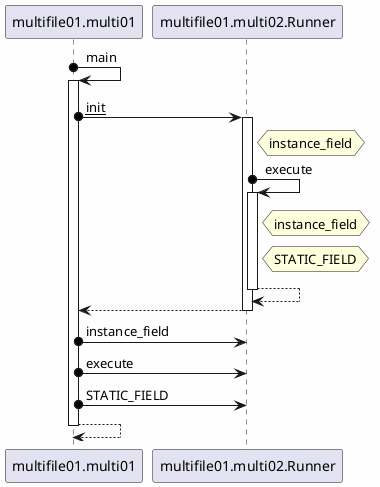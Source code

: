 @startuml

skinparam backgroundColor #FEFEFE


multifile01.multi01 o-> multifile01.multi01 : main
activate multifile01.multi01
  multifile01.multi01 o-> multifile01.multi02.Runner : __init__
  activate multifile01.multi02.Runner
    hnote right of multifile01.multi02.Runner
    instance_field
    endrnote
    multifile01.multi02.Runner o-> multifile01.multi02.Runner : execute
    activate multifile01.multi02.Runner
      hnote right of multifile01.multi02.Runner
      instance_field
      endrnote
      hnote right of multifile01.multi02.Runner
      STATIC_FIELD
      endrnote
    multifile01.multi02.Runner --> multifile01.multi02.Runner
    deactivate multifile01.multi02.Runner

  multifile01.multi02.Runner --> multifile01.multi01
  deactivate multifile01.multi02.Runner

  multifile01.multi01 o-> multifile01.multi02.Runner : instance_field
  multifile01.multi01 o-> multifile01.multi02.Runner : execute
  multifile01.multi01 o-> multifile01.multi02.Runner : STATIC_FIELD
multifile01.multi01 --> multifile01.multi01
deactivate multifile01.multi01


@enduml
